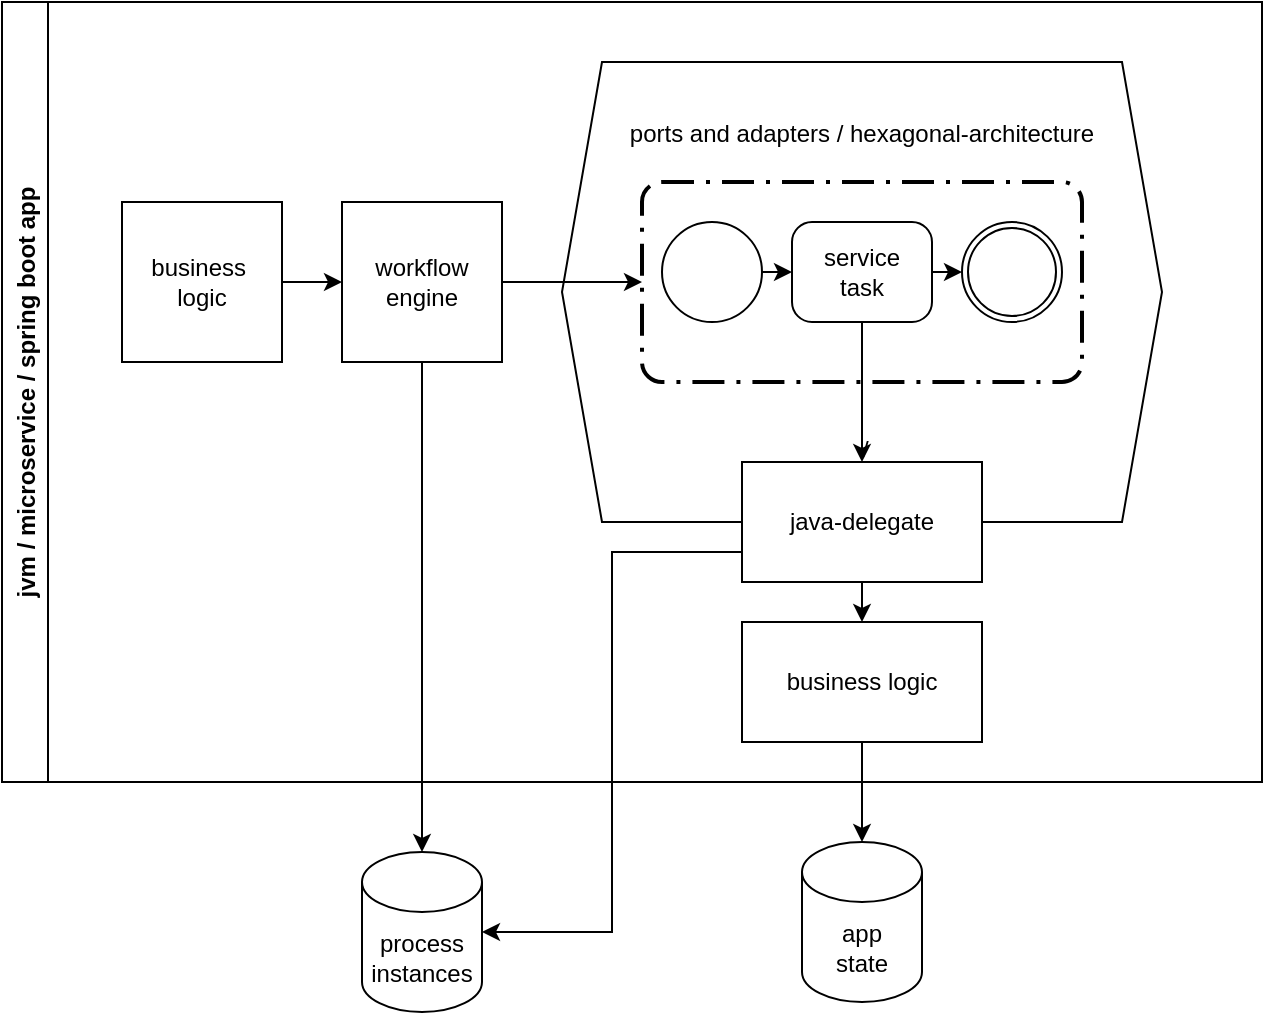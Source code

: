 <mxfile version="15.4.0" type="device"><diagram id="J0W5bQhvZZicSMX1-7di" name="Page-1"><mxGraphModel dx="946" dy="594" grid="1" gridSize="10" guides="1" tooltips="1" connect="1" arrows="1" fold="1" page="1" pageScale="1" pageWidth="827" pageHeight="1169" math="0" shadow="0"><root><mxCell id="0"/><mxCell id="1" parent="0"/><mxCell id="42bonGCFmU2hXPdZEYUR-1" value="ports and adapters / hexagonal-architecture&lt;br&gt;&lt;br&gt;&lt;br&gt;&lt;br&gt;&lt;br&gt;&lt;br&gt;&lt;br&gt;&lt;br&gt;&lt;br&gt;&lt;br&gt;&lt;br&gt;&amp;nbsp;/" style="shape=hexagon;perimeter=hexagonPerimeter2;whiteSpace=wrap;html=1;fixedSize=1;" vertex="1" parent="1"><mxGeometry x="340" y="190" width="300" height="230" as="geometry"/></mxCell><mxCell id="42bonGCFmU2hXPdZEYUR-6" value="" style="points=[[0.25,0,0],[0.5,0,0],[0.75,0,0],[1,0.25,0],[1,0.5,0],[1,0.75,0],[0.75,1,0],[0.5,1,0],[0.25,1,0],[0,0.75,0],[0,0.5,0],[0,0.25,0]];rounded=1;arcSize=10;dashed=1;strokeColor=#000000;fillColor=none;gradientColor=none;dashPattern=8 3 1 3;strokeWidth=2;" vertex="1" parent="1"><mxGeometry x="380" y="250" width="220" height="100" as="geometry"/></mxCell><mxCell id="42bonGCFmU2hXPdZEYUR-8" style="edgeStyle=orthogonalEdgeStyle;rounded=0;orthogonalLoop=1;jettySize=auto;html=1;exitX=1;exitY=0.5;exitDx=0;exitDy=0;exitPerimeter=0;entryX=0;entryY=0.5;entryDx=0;entryDy=0;entryPerimeter=0;" edge="1" parent="1" source="42bonGCFmU2hXPdZEYUR-3" target="42bonGCFmU2hXPdZEYUR-5"><mxGeometry relative="1" as="geometry"/></mxCell><mxCell id="42bonGCFmU2hXPdZEYUR-3" value="" style="points=[[0.145,0.145,0],[0.5,0,0],[0.855,0.145,0],[1,0.5,0],[0.855,0.855,0],[0.5,1,0],[0.145,0.855,0],[0,0.5,0]];shape=mxgraph.bpmn.event;html=1;verticalLabelPosition=bottom;labelBackgroundColor=#ffffff;verticalAlign=top;align=center;perimeter=ellipsePerimeter;outlineConnect=0;aspect=fixed;outline=standard;symbol=general;" vertex="1" parent="1"><mxGeometry x="390" y="270" width="50" height="50" as="geometry"/></mxCell><mxCell id="42bonGCFmU2hXPdZEYUR-4" value="" style="points=[[0.145,0.145,0],[0.5,0,0],[0.855,0.145,0],[1,0.5,0],[0.855,0.855,0],[0.5,1,0],[0.145,0.855,0],[0,0.5,0]];shape=mxgraph.bpmn.event;html=1;verticalLabelPosition=bottom;labelBackgroundColor=#ffffff;verticalAlign=top;align=center;perimeter=ellipsePerimeter;outlineConnect=0;aspect=fixed;outline=throwing;symbol=general;" vertex="1" parent="1"><mxGeometry x="540" y="270" width="50" height="50" as="geometry"/></mxCell><mxCell id="42bonGCFmU2hXPdZEYUR-9" style="edgeStyle=orthogonalEdgeStyle;rounded=0;orthogonalLoop=1;jettySize=auto;html=1;exitX=1;exitY=0.5;exitDx=0;exitDy=0;exitPerimeter=0;entryX=0;entryY=0.5;entryDx=0;entryDy=0;entryPerimeter=0;" edge="1" parent="1" source="42bonGCFmU2hXPdZEYUR-5" target="42bonGCFmU2hXPdZEYUR-4"><mxGeometry relative="1" as="geometry"/></mxCell><mxCell id="42bonGCFmU2hXPdZEYUR-12" style="edgeStyle=orthogonalEdgeStyle;rounded=0;orthogonalLoop=1;jettySize=auto;html=1;exitX=0.5;exitY=1;exitDx=0;exitDy=0;exitPerimeter=0;" edge="1" parent="1" source="42bonGCFmU2hXPdZEYUR-5" target="42bonGCFmU2hXPdZEYUR-10"><mxGeometry relative="1" as="geometry"/></mxCell><mxCell id="42bonGCFmU2hXPdZEYUR-5" value="service&#10;task" style="points=[[0.25,0,0],[0.5,0,0],[0.75,0,0],[1,0.25,0],[1,0.5,0],[1,0.75,0],[0.75,1,0],[0.5,1,0],[0.25,1,0],[0,0.75,0],[0,0.5,0],[0,0.25,0]];shape=mxgraph.bpmn.task;whiteSpace=wrap;rectStyle=rounded;size=10;taskMarker=abstract;" vertex="1" parent="1"><mxGeometry x="455" y="270" width="70" height="50" as="geometry"/></mxCell><mxCell id="42bonGCFmU2hXPdZEYUR-13" style="edgeStyle=orthogonalEdgeStyle;rounded=0;orthogonalLoop=1;jettySize=auto;html=1;exitX=0.5;exitY=1;exitDx=0;exitDy=0;entryX=0.5;entryY=0;entryDx=0;entryDy=0;" edge="1" parent="1" source="42bonGCFmU2hXPdZEYUR-10" target="42bonGCFmU2hXPdZEYUR-11"><mxGeometry relative="1" as="geometry"/></mxCell><mxCell id="42bonGCFmU2hXPdZEYUR-23" style="edgeStyle=orthogonalEdgeStyle;rounded=0;orthogonalLoop=1;jettySize=auto;html=1;exitX=0;exitY=0.75;exitDx=0;exitDy=0;entryX=1;entryY=0.5;entryDx=0;entryDy=0;entryPerimeter=0;" edge="1" parent="1" source="42bonGCFmU2hXPdZEYUR-10" target="42bonGCFmU2hXPdZEYUR-19"><mxGeometry relative="1" as="geometry"/></mxCell><mxCell id="42bonGCFmU2hXPdZEYUR-10" value="java-delegate" style="rounded=0;whiteSpace=wrap;html=1;" vertex="1" parent="1"><mxGeometry x="430" y="390" width="120" height="60" as="geometry"/></mxCell><mxCell id="42bonGCFmU2hXPdZEYUR-22" style="edgeStyle=orthogonalEdgeStyle;rounded=0;orthogonalLoop=1;jettySize=auto;html=1;exitX=0.5;exitY=1;exitDx=0;exitDy=0;entryX=0.5;entryY=0;entryDx=0;entryDy=0;entryPerimeter=0;" edge="1" parent="1" source="42bonGCFmU2hXPdZEYUR-11" target="42bonGCFmU2hXPdZEYUR-21"><mxGeometry relative="1" as="geometry"/></mxCell><mxCell id="42bonGCFmU2hXPdZEYUR-11" value="business logic" style="rounded=0;whiteSpace=wrap;html=1;" vertex="1" parent="1"><mxGeometry x="430" y="470" width="120" height="60" as="geometry"/></mxCell><mxCell id="42bonGCFmU2hXPdZEYUR-16" style="edgeStyle=orthogonalEdgeStyle;rounded=0;orthogonalLoop=1;jettySize=auto;html=1;exitX=1;exitY=0.5;exitDx=0;exitDy=0;" edge="1" parent="1" source="42bonGCFmU2hXPdZEYUR-14" target="42bonGCFmU2hXPdZEYUR-15"><mxGeometry relative="1" as="geometry"/></mxCell><mxCell id="42bonGCFmU2hXPdZEYUR-14" value="business&amp;nbsp;&lt;br&gt;logic" style="whiteSpace=wrap;html=1;aspect=fixed;" vertex="1" parent="1"><mxGeometry x="120" y="260" width="80" height="80" as="geometry"/></mxCell><mxCell id="42bonGCFmU2hXPdZEYUR-17" style="edgeStyle=orthogonalEdgeStyle;rounded=0;orthogonalLoop=1;jettySize=auto;html=1;exitX=1;exitY=0.5;exitDx=0;exitDy=0;entryX=0;entryY=0.5;entryDx=0;entryDy=0;entryPerimeter=0;" edge="1" parent="1" source="42bonGCFmU2hXPdZEYUR-15" target="42bonGCFmU2hXPdZEYUR-6"><mxGeometry relative="1" as="geometry"/></mxCell><mxCell id="42bonGCFmU2hXPdZEYUR-20" style="edgeStyle=orthogonalEdgeStyle;rounded=0;orthogonalLoop=1;jettySize=auto;html=1;exitX=0.5;exitY=1;exitDx=0;exitDy=0;" edge="1" parent="1" source="42bonGCFmU2hXPdZEYUR-15" target="42bonGCFmU2hXPdZEYUR-19"><mxGeometry relative="1" as="geometry"><mxPoint x="260" y="340" as="sourcePoint"/></mxGeometry></mxCell><mxCell id="42bonGCFmU2hXPdZEYUR-18" value="jvm / microservice / spring boot app" style="swimlane;horizontal=0;" vertex="1" parent="1"><mxGeometry x="60" y="160" width="630" height="390" as="geometry"/></mxCell><mxCell id="42bonGCFmU2hXPdZEYUR-15" value="workflow engine" style="whiteSpace=wrap;html=1;aspect=fixed;" vertex="1" parent="42bonGCFmU2hXPdZEYUR-18"><mxGeometry x="170" y="100" width="80" height="80" as="geometry"/></mxCell><mxCell id="42bonGCFmU2hXPdZEYUR-19" value="process&lt;br&gt;instances" style="shape=cylinder3;whiteSpace=wrap;html=1;boundedLbl=1;backgroundOutline=1;size=15;" vertex="1" parent="1"><mxGeometry x="240" y="585" width="60" height="80" as="geometry"/></mxCell><mxCell id="42bonGCFmU2hXPdZEYUR-21" value="app&lt;br&gt;state" style="shape=cylinder3;whiteSpace=wrap;html=1;boundedLbl=1;backgroundOutline=1;size=15;" vertex="1" parent="1"><mxGeometry x="460" y="580" width="60" height="80" as="geometry"/></mxCell></root></mxGraphModel></diagram></mxfile>